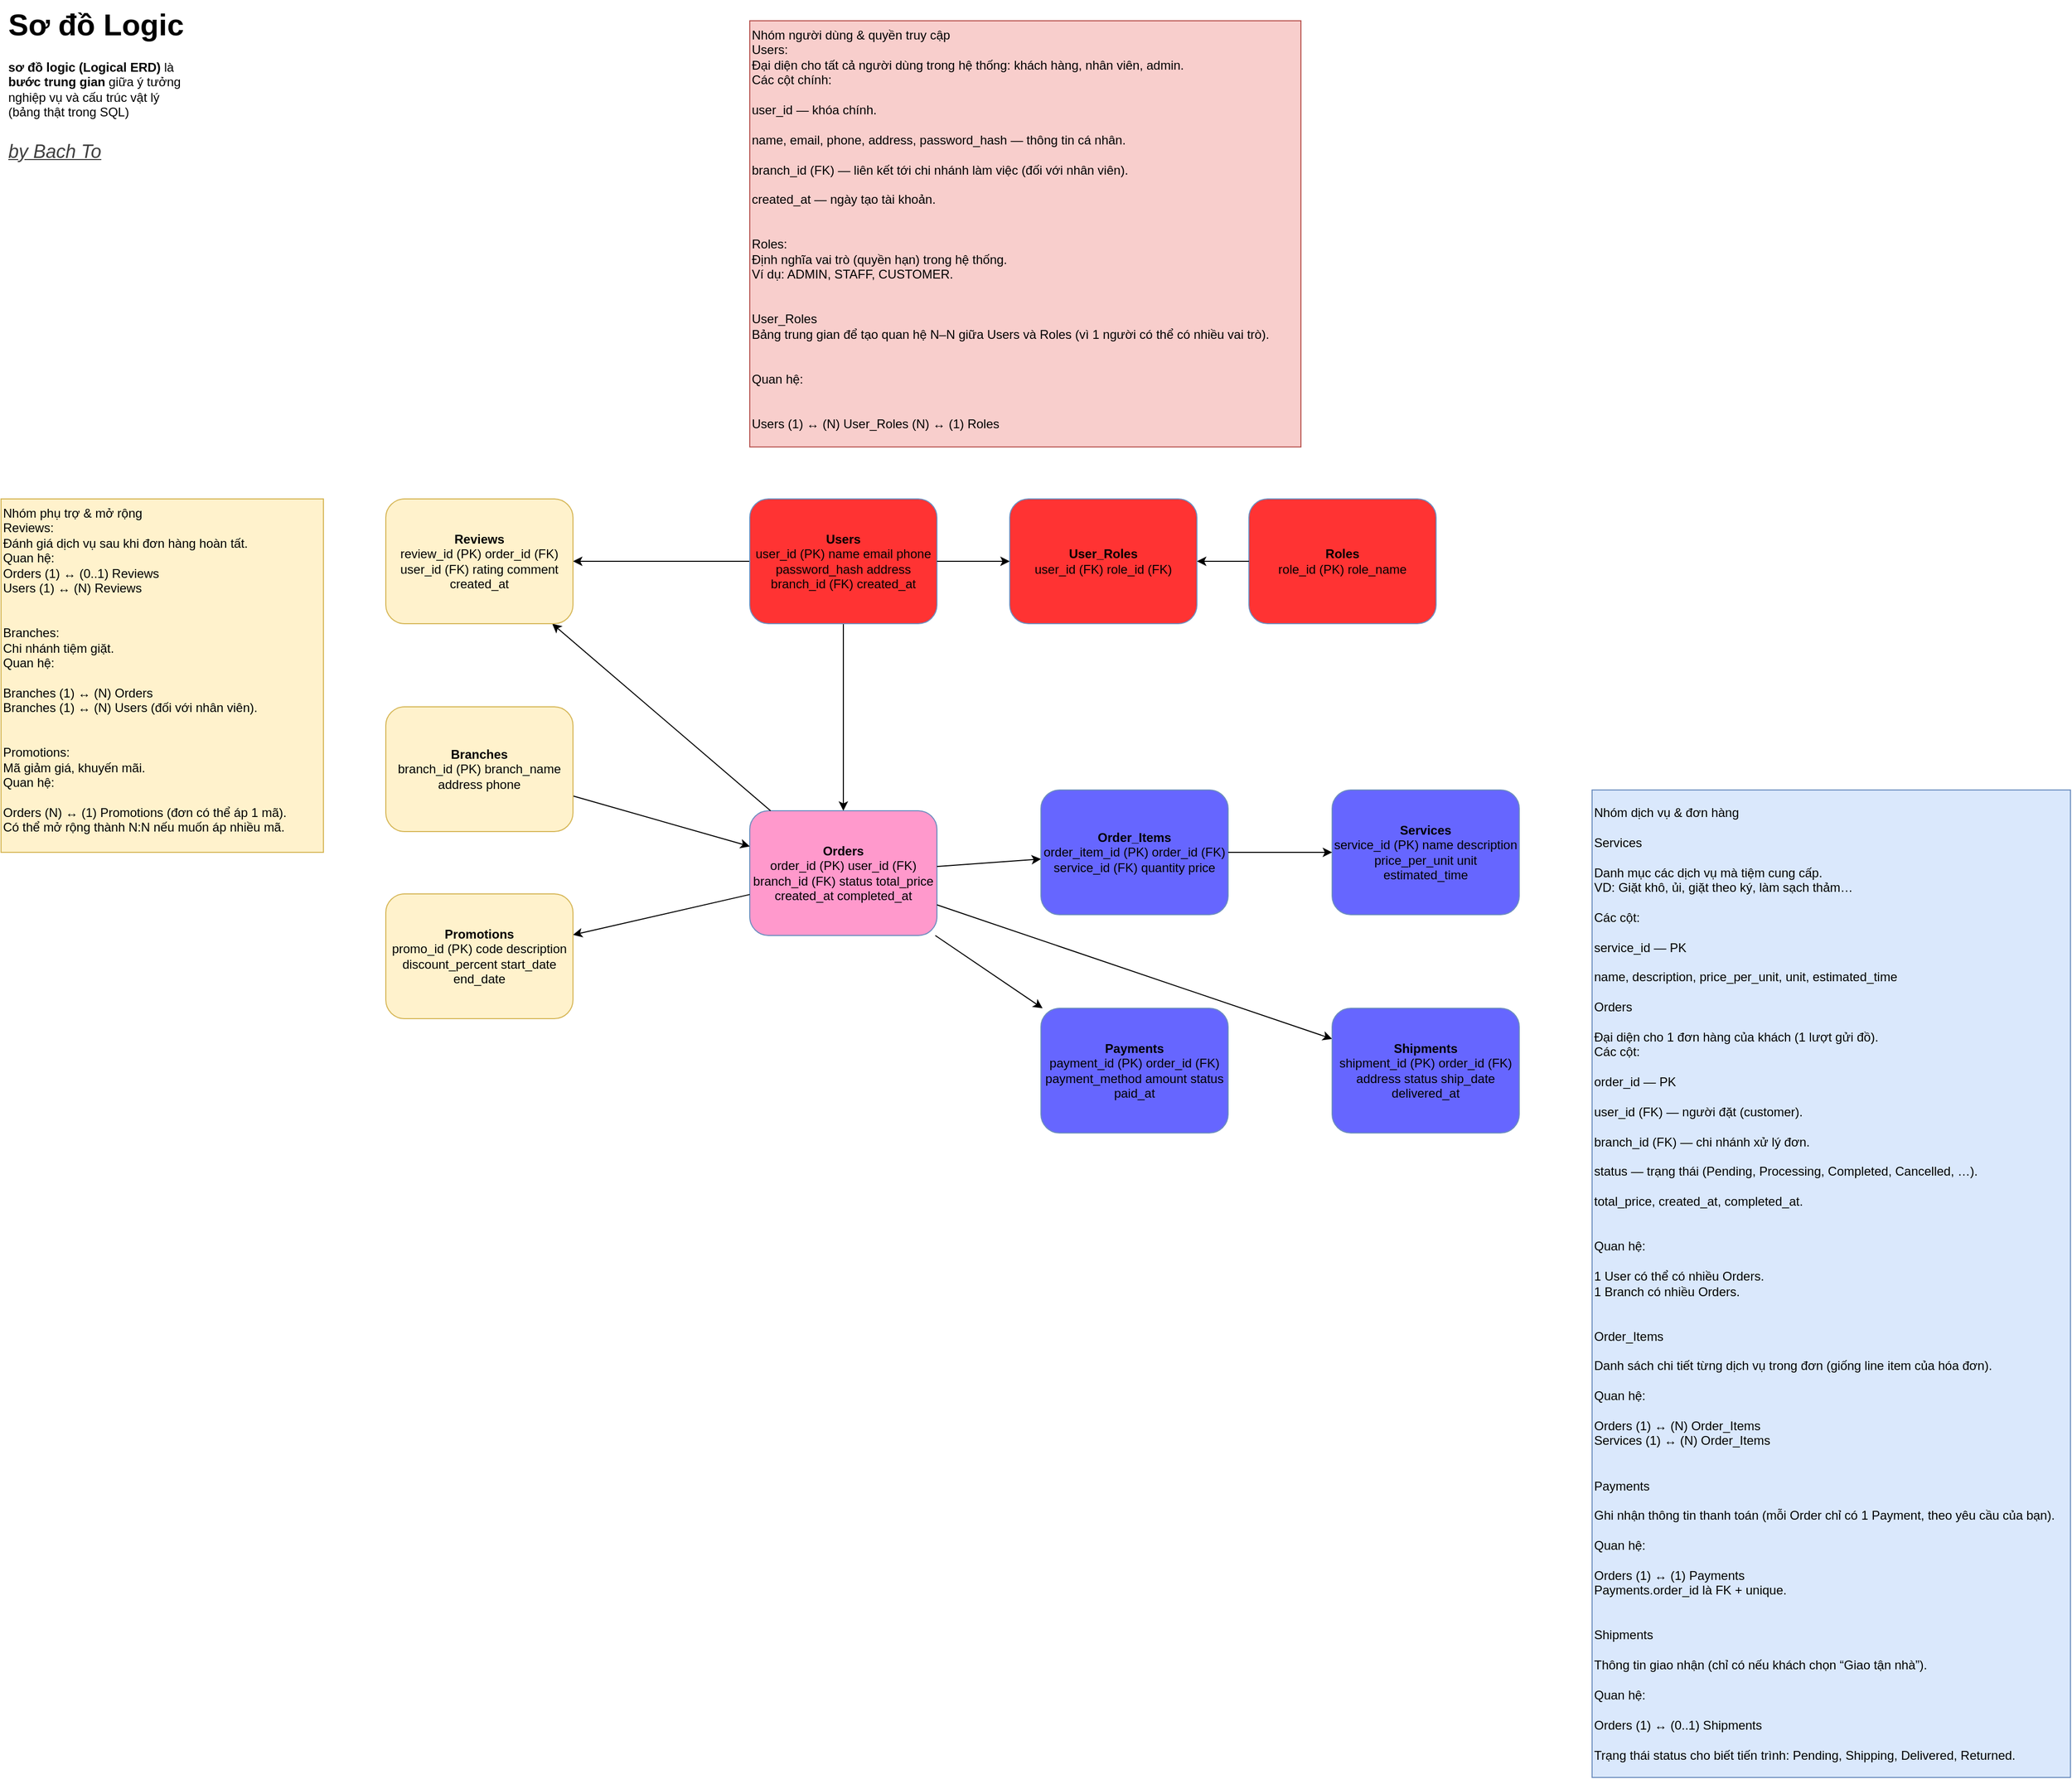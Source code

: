 <mxfile>
    <diagram name="LaundryDB_ERD" id="0">
        <mxGraphModel dx="1812" dy="469" grid="1" gridSize="10" guides="1" tooltips="1" connect="1" arrows="1" fold="1" page="1" pageScale="1" pageWidth="850" pageHeight="1100" math="0" shadow="0">
            <root>
                <mxCell id="0"/>
                <mxCell id="1" parent="0"/>
                <mxCell id="6" value="&lt;b&gt;Orders&lt;/b&gt;&lt;br&gt;order_id (PK) user_id (FK) branch_id (FK) status total_price created_at completed_at" style="shape=rectangle;rounded=1;whiteSpace=wrap;html=1;fillColor=#FF99CC;strokeColor=#6c8ebf;movable=0;resizable=0;rotatable=0;deletable=0;editable=0;locked=1;connectable=0;" parent="1" vertex="1">
                    <mxGeometry x="110" y="790" width="180" height="120" as="geometry"/>
                </mxCell>
                <mxCell id="102" value="" style="endArrow=classic;html=1;strokeColor=#000000;rounded=0" parent="1" source="2" target="6" edge="1">
                    <mxGeometry as="geometry"/>
                </mxCell>
                <mxCell id="103" value="" style="endArrow=classic;html=1;strokeColor=#000000;rounded=0" parent="1" source="6" target="7" edge="1">
                    <mxGeometry as="geometry"/>
                </mxCell>
                <mxCell id="105" value="" style="endArrow=classic;html=1;strokeColor=#000000;rounded=0" parent="1" source="6" target="8" edge="1">
                    <mxGeometry as="geometry"/>
                </mxCell>
                <mxCell id="106" value="" style="endArrow=classic;html=1;strokeColor=#000000;rounded=0" parent="1" source="6" target="9" edge="1">
                    <mxGeometry as="geometry"/>
                </mxCell>
                <mxCell id="107" value="" style="endArrow=classic;html=1;strokeColor=#000000;rounded=0" parent="1" source="6" target="10" edge="1">
                    <mxGeometry as="geometry"/>
                </mxCell>
                <mxCell id="108" value="" style="endArrow=classic;html=1;strokeColor=#000000;rounded=0" parent="1" source="2" target="10" edge="1">
                    <mxGeometry as="geometry"/>
                </mxCell>
                <mxCell id="109" value="" style="endArrow=classic;html=1;strokeColor=#000000;rounded=0" parent="1" source="11" target="6" edge="1">
                    <mxGeometry as="geometry"/>
                </mxCell>
                <mxCell id="110" value="" style="endArrow=classic;html=1;strokeColor=#000000;rounded=0" parent="1" source="6" target="12" edge="1">
                    <mxGeometry as="geometry"/>
                </mxCell>
                <mxCell id="115" value="&lt;h1 style=&quot;margin-top: 0px;&quot;&gt;&lt;font style=&quot;font-size: 29px;&quot;&gt;Sơ đồ Logic&lt;/font&gt;&amp;nbsp;&lt;/h1&gt;&lt;div&gt;&lt;strong data-end=&quot;92&quot; data-start=&quot;63&quot;&gt;sơ đồ logic (Logical ERD)&lt;/strong&gt; là &lt;strong data-end=&quot;115&quot; data-start=&quot;96&quot;&gt;bước trung gian&lt;/strong&gt; giữa ý tưởng nghiệp vụ và cấu trúc vật lý (bảng thật trong SQL)&lt;/div&gt;&lt;div&gt;&lt;br&gt;&lt;/div&gt;&lt;h1 style=&quot;color: rgb(63, 63, 63); scrollbar-color: rgb(226, 226, 226) rgb(251, 251, 251); margin-top: 0px;&quot;&gt;&lt;i style=&quot;font-weight: normal;&quot;&gt;&lt;font style=&quot;font-size: 18px;&quot;&gt;&lt;u&gt;by Bach To&lt;/u&gt;&lt;/font&gt;&lt;/i&gt;&lt;/h1&gt;" style="text;html=1;whiteSpace=wrap;overflow=hidden;rounded=0;" vertex="1" parent="1">
                    <mxGeometry x="-605" y="10" width="180" height="170" as="geometry"/>
                </mxCell>
                <mxCell id="127" value="" style="group;movable=0;resizable=0;rotatable=0;deletable=0;editable=0;locked=1;connectable=0;" vertex="1" connectable="0" parent="1">
                    <mxGeometry x="110" y="30" width="660" height="580" as="geometry"/>
                </mxCell>
                <mxCell id="111" value="" style="group" vertex="1" connectable="0" parent="127">
                    <mxGeometry y="460" width="660" height="120" as="geometry"/>
                </mxCell>
                <mxCell id="2" value="&lt;b&gt;Users&lt;/b&gt;&lt;br&gt;user_id (PK) name email phone password_hash address branch_id (FK) created_at" style="shape=rectangle;rounded=1;whiteSpace=wrap;html=1;fillColor=#FF3333;strokeColor=#6c8ebf" parent="111" vertex="1">
                    <mxGeometry width="180" height="120" as="geometry"/>
                </mxCell>
                <mxCell id="3" value="&lt;b&gt;Roles&lt;/b&gt;&lt;br&gt;role_id (PK) role_name" style="shape=rectangle;rounded=1;whiteSpace=wrap;html=1;fillColor=#FF3333;strokeColor=#6c8ebf" parent="111" vertex="1">
                    <mxGeometry x="480" width="180" height="120" as="geometry"/>
                </mxCell>
                <mxCell id="4" value="&lt;b&gt;User_Roles&lt;/b&gt;&lt;br&gt;user_id (FK) role_id (FK)" style="shape=rectangle;rounded=1;whiteSpace=wrap;html=1;fillColor=#FF3333;strokeColor=#6c8ebf" parent="111" vertex="1">
                    <mxGeometry x="250" width="180" height="120" as="geometry"/>
                </mxCell>
                <mxCell id="100" value="" style="endArrow=classic;html=1;strokeColor=#000000;rounded=0" parent="111" source="2" target="4" edge="1">
                    <mxGeometry as="geometry"/>
                </mxCell>
                <mxCell id="101" value="" style="endArrow=classic;html=1;strokeColor=#000000;rounded=0" parent="111" source="3" target="4" edge="1">
                    <mxGeometry as="geometry"/>
                </mxCell>
                <mxCell id="122" value="Nhóm người dùng &amp; quyền truy cập&#xa;Users:&#xa;Đại diện cho tất cả người dùng trong hệ thống: khách hàng, nhân viên, admin.&#xa;Các cột chính:&#xa;&#xa;user_id — khóa chính.&#xa;&#xa;name, email, phone, address, password_hash — thông tin cá nhân.&#xa;&#xa;branch_id (FK) — liên kết tới chi nhánh làm việc (đối với nhân viên).&#xa;&#xa;created_at — ngày tạo tài khoản.&#xa;&#xa;&#xa;Roles:&#xa;Định nghĩa vai trò (quyền hạn) trong hệ thống.&#xa;Ví dụ: ADMIN, STAFF, CUSTOMER.&#xa;&#xa;&#xa;User_Roles&#xa;Bảng trung gian để tạo quan hệ N–N giữa Users và Roles (vì 1 người có thể có nhiều vai trò).&#xa;&#xa;&#xa;Quan hệ:&#xa;&#xa;&#xa;Users (1) ↔ (N) User_Roles (N) ↔ (1) Roles" style="text;whiteSpace=wrap;fillColor=#f8cecc;strokeColor=#b85450;" vertex="1" parent="127">
                    <mxGeometry width="530" height="410" as="geometry"/>
                </mxCell>
                <mxCell id="128" value="" style="group;movable=0;resizable=0;rotatable=0;deletable=0;editable=0;locked=1;connectable=0;" vertex="1" connectable="0" parent="1">
                    <mxGeometry x="-610" y="490" width="550" height="500" as="geometry"/>
                </mxCell>
                <mxCell id="112" value="" style="group;movable=1;resizable=1;rotatable=1;deletable=1;editable=1;locked=0;connectable=1;" vertex="1" connectable="0" parent="128">
                    <mxGeometry x="370" width="180" height="500" as="geometry"/>
                </mxCell>
                <mxCell id="10" value="&lt;b&gt;Reviews&lt;/b&gt;&lt;br&gt;review_id (PK) order_id (FK) user_id (FK) rating comment created_at" style="shape=rectangle;rounded=1;whiteSpace=wrap;html=1;fillColor=#fff2cc;strokeColor=#d6b656;movable=1;resizable=1;rotatable=1;deletable=1;editable=1;locked=0;connectable=1;" parent="112" vertex="1">
                    <mxGeometry width="180" height="120" as="geometry"/>
                </mxCell>
                <mxCell id="11" value="&lt;b&gt;Branches&lt;/b&gt;&lt;br&gt;branch_id (PK) branch_name address phone" style="shape=rectangle;rounded=1;whiteSpace=wrap;html=1;fillColor=#fff2cc;strokeColor=#d6b656;movable=1;resizable=1;rotatable=1;deletable=1;editable=1;locked=0;connectable=1;" parent="112" vertex="1">
                    <mxGeometry y="200" width="180" height="120" as="geometry"/>
                </mxCell>
                <mxCell id="12" value="&lt;b&gt;Promotions&lt;/b&gt;&lt;br&gt;promo_id (PK) code description discount_percent start_date end_date" style="shape=rectangle;rounded=1;whiteSpace=wrap;html=1;fillColor=#fff2cc;strokeColor=#d6b656;movable=1;resizable=1;rotatable=1;deletable=1;editable=1;locked=0;connectable=1;" parent="112" vertex="1">
                    <mxGeometry y="380" width="180" height="120" as="geometry"/>
                </mxCell>
                <mxCell id="124" value="Nhóm phụ trợ &amp; mở rộng&#xa;Reviews:&#xa;Đánh giá dịch vụ sau khi đơn hàng hoàn tất.&#xa;Quan hệ:&#xa;Orders (1) ↔ (0..1) Reviews&#xa;Users (1) ↔ (N) Reviews&#xa;&#xa;&#xa;Branches:&#xa;Chi nhánh tiệm giặt.&#xa;Quan hệ:&#xa;&#xa;Branches (1) ↔ (N) Orders&#xa;Branches (1) ↔ (N) Users (đối với nhân viên).&#xa;&#xa;&#xa;Promotions:&#xa;Mã giảm giá, khuyến mãi.&#xa;Quan hệ:&#xa;&#xa;Orders (N) ↔ (1) Promotions (đơn có thể áp 1 mã).&#xa;Có thể mở rộng thành N:N nếu muốn áp nhiều mã." style="text;whiteSpace=wrap;fillColor=#fff2cc;strokeColor=#d6b656;movable=1;resizable=1;rotatable=1;deletable=1;editable=1;locked=0;connectable=1;" vertex="1" parent="128">
                    <mxGeometry width="310" height="340" as="geometry"/>
                </mxCell>
                <mxCell id="130" value="" style="group;movable=0;resizable=0;rotatable=0;deletable=0;editable=0;locked=1;connectable=0;" vertex="1" connectable="0" parent="1">
                    <mxGeometry x="390" y="770" width="990" height="950" as="geometry"/>
                </mxCell>
                <mxCell id="113" value="" style="group" vertex="1" connectable="0" parent="130">
                    <mxGeometry width="460" height="330" as="geometry"/>
                </mxCell>
                <mxCell id="5" value="&lt;b&gt;Services&lt;/b&gt;&lt;br&gt;service_id (PK) name description price_per_unit unit estimated_time" style="shape=rectangle;rounded=1;whiteSpace=wrap;html=1;fillColor=#6666FF;strokeColor=#6c8ebf" parent="113" vertex="1">
                    <mxGeometry x="280" width="180" height="120" as="geometry"/>
                </mxCell>
                <mxCell id="7" value="&lt;b&gt;Order_Items&lt;/b&gt;&lt;br&gt;order_item_id (PK) order_id (FK) service_id (FK) quantity price" style="shape=rectangle;rounded=1;whiteSpace=wrap;html=1;fillColor=#6666FF;strokeColor=#6c8ebf" parent="113" vertex="1">
                    <mxGeometry width="180" height="120" as="geometry"/>
                </mxCell>
                <mxCell id="8" value="&lt;b&gt;Payments&lt;/b&gt;&lt;br&gt;payment_id (PK) order_id (FK) payment_method amount status paid_at" style="shape=rectangle;rounded=1;whiteSpace=wrap;html=1;fillColor=#6666FF;strokeColor=#6c8ebf" parent="113" vertex="1">
                    <mxGeometry y="210" width="180" height="120" as="geometry"/>
                </mxCell>
                <mxCell id="9" value="&lt;b&gt;Shipments&lt;/b&gt;&lt;br&gt;shipment_id (PK) order_id (FK) address status ship_date delivered_at" style="shape=rectangle;rounded=1;whiteSpace=wrap;html=1;fillColor=#6666FF;strokeColor=#6c8ebf" parent="113" vertex="1">
                    <mxGeometry x="280" y="210" width="180" height="120" as="geometry"/>
                </mxCell>
                <mxCell id="104" value="" style="endArrow=classic;html=1;strokeColor=#000000;rounded=0" parent="113" source="7" target="5" edge="1">
                    <mxGeometry as="geometry"/>
                </mxCell>
                <mxCell id="123" value="Nhóm dịch vụ &amp;amp; đơn hàng&lt;div&gt;&lt;font color=&quot;#000000&quot;&gt;&lt;br&gt;&lt;/font&gt;Services&lt;br&gt;&lt;br&gt;Danh mục các dịch vụ mà tiệm cung cấp.&lt;br&gt;VD: Giặt khô, ủi, giặt theo ký, làm sạch thảm…&lt;br&gt;&lt;br&gt;Các cột:&lt;br&gt;&lt;br&gt;service_id — PK&lt;br&gt;&lt;br&gt;name, description, price_per_unit, unit, estimated_time&lt;br&gt;&lt;br&gt;Orders&lt;br&gt;&lt;br&gt;Đại diện cho 1 đơn hàng của khách (1 lượt gửi đồ).&lt;br&gt;Các cột:&lt;br&gt;&lt;br&gt;order_id — PK&lt;br&gt;&lt;br&gt;user_id (FK) — người đặt (customer).&lt;br&gt;&lt;br&gt;branch_id (FK) — chi nhánh xử lý đơn.&lt;br&gt;&lt;br&gt;status — trạng thái (Pending, Processing, Completed, Cancelled, …).&lt;br&gt;&lt;br&gt;total_price, created_at, completed_at.&lt;br&gt;&lt;br&gt;&lt;br&gt;Quan hệ:&lt;br&gt;&lt;br&gt;1 User có thể có nhiều Orders.&lt;br&gt;1 Branch có nhiều Orders.&lt;br&gt;&lt;br&gt;&lt;br&gt;Order_Items&lt;br&gt;&lt;br&gt;Danh sách chi tiết từng dịch vụ trong đơn (giống line item của hóa đơn).&lt;br&gt;&lt;br&gt;Quan hệ:&lt;br&gt;&lt;br&gt;Orders (1) ↔ (N) Order_Items&lt;br&gt;Services (1) ↔ (N) Order_Items&lt;br&gt;&lt;br&gt;&lt;br&gt;Payments&lt;br&gt;&lt;br&gt;Ghi nhận thông tin thanh toán (mỗi Order chỉ có 1 Payment, theo yêu cầu của bạn).&lt;br&gt;&lt;br&gt;Quan hệ:&lt;br&gt;&lt;br&gt;Orders (1) ↔ (1) Payments&lt;br&gt;Payments.order_id là FK + unique.&lt;br&gt;&lt;br&gt;&lt;br&gt;Shipments&lt;br&gt;&lt;br&gt;Thông tin giao nhận (chỉ có nếu khách chọn “Giao tận nhà”).&lt;br&gt;&lt;br&gt;Quan hệ:&lt;br&gt;&lt;br&gt;Orders (1) ↔ (0..1) Shipments&lt;br&gt;&lt;br&gt;Trạng thái status cho biết tiến trình: Pending, Shipping, Delivered, Returned.&lt;/div&gt;" style="text;whiteSpace=wrap;fillColor=#dae8fc;strokeColor=#6c8ebf;verticalAlign=middle;html=1;" vertex="1" parent="130">
                    <mxGeometry x="530" width="460" height="950" as="geometry"/>
                </mxCell>
            </root>
        </mxGraphModel>
    </diagram>
</mxfile>
